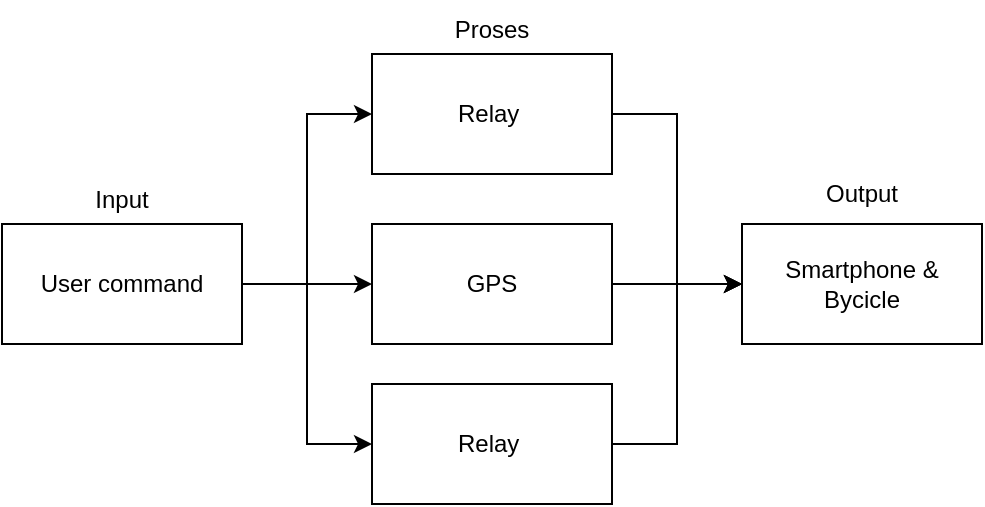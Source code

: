 <mxfile version="24.4.0" type="github">
  <diagram name="Halaman-1" id="xsZlFlR__z4LUEdVzp3k">
    <mxGraphModel dx="733" dy="418" grid="1" gridSize="10" guides="1" tooltips="1" connect="1" arrows="1" fold="1" page="1" pageScale="1" pageWidth="827" pageHeight="1169" math="0" shadow="0">
      <root>
        <mxCell id="0" />
        <mxCell id="1" parent="0" />
        <mxCell id="9JSOq3yYz_er7Mso-Gnf-18" style="edgeStyle=orthogonalEdgeStyle;rounded=0;orthogonalLoop=1;jettySize=auto;html=1;exitX=1;exitY=0.5;exitDx=0;exitDy=0;entryX=0;entryY=0.5;entryDx=0;entryDy=0;" edge="1" parent="1" source="9JSOq3yYz_er7Mso-Gnf-2" target="9JSOq3yYz_er7Mso-Gnf-8">
          <mxGeometry relative="1" as="geometry" />
        </mxCell>
        <mxCell id="9JSOq3yYz_er7Mso-Gnf-19" style="edgeStyle=orthogonalEdgeStyle;rounded=0;orthogonalLoop=1;jettySize=auto;html=1;exitX=1;exitY=0.5;exitDx=0;exitDy=0;entryX=0;entryY=0.5;entryDx=0;entryDy=0;" edge="1" parent="1" source="9JSOq3yYz_er7Mso-Gnf-2" target="9JSOq3yYz_er7Mso-Gnf-9">
          <mxGeometry relative="1" as="geometry" />
        </mxCell>
        <mxCell id="9JSOq3yYz_er7Mso-Gnf-23" style="edgeStyle=orthogonalEdgeStyle;rounded=0;orthogonalLoop=1;jettySize=auto;html=1;exitX=1;exitY=0.5;exitDx=0;exitDy=0;entryX=0;entryY=0.5;entryDx=0;entryDy=0;" edge="1" parent="1" source="9JSOq3yYz_er7Mso-Gnf-2" target="9JSOq3yYz_er7Mso-Gnf-22">
          <mxGeometry relative="1" as="geometry" />
        </mxCell>
        <mxCell id="9JSOq3yYz_er7Mso-Gnf-2" value="User command" style="rounded=0;whiteSpace=wrap;html=1;" vertex="1" parent="1">
          <mxGeometry x="210" y="290" width="120" height="60" as="geometry" />
        </mxCell>
        <mxCell id="9JSOq3yYz_er7Mso-Gnf-3" value="Input" style="text;html=1;align=center;verticalAlign=middle;whiteSpace=wrap;rounded=0;" vertex="1" parent="1">
          <mxGeometry x="240" y="263" width="60" height="30" as="geometry" />
        </mxCell>
        <mxCell id="9JSOq3yYz_er7Mso-Gnf-5" value="Proses" style="text;html=1;align=center;verticalAlign=middle;whiteSpace=wrap;rounded=0;" vertex="1" parent="1">
          <mxGeometry x="425" y="178" width="60" height="30" as="geometry" />
        </mxCell>
        <mxCell id="9JSOq3yYz_er7Mso-Gnf-6" value="Smartphone &amp;amp; Bycicle" style="rounded=0;whiteSpace=wrap;html=1;" vertex="1" parent="1">
          <mxGeometry x="580" y="290" width="120" height="60" as="geometry" />
        </mxCell>
        <mxCell id="9JSOq3yYz_er7Mso-Gnf-7" value="Output" style="text;html=1;align=center;verticalAlign=middle;whiteSpace=wrap;rounded=0;" vertex="1" parent="1">
          <mxGeometry x="610" y="260" width="60" height="30" as="geometry" />
        </mxCell>
        <mxCell id="9JSOq3yYz_er7Mso-Gnf-20" style="edgeStyle=orthogonalEdgeStyle;rounded=0;orthogonalLoop=1;jettySize=auto;html=1;exitX=1;exitY=0.5;exitDx=0;exitDy=0;entryX=0;entryY=0.5;entryDx=0;entryDy=0;" edge="1" parent="1" source="9JSOq3yYz_er7Mso-Gnf-8" target="9JSOq3yYz_er7Mso-Gnf-6">
          <mxGeometry relative="1" as="geometry" />
        </mxCell>
        <mxCell id="9JSOq3yYz_er7Mso-Gnf-8" value="Relay&amp;nbsp;" style="rounded=0;whiteSpace=wrap;html=1;" vertex="1" parent="1">
          <mxGeometry x="395" y="370" width="120" height="60" as="geometry" />
        </mxCell>
        <mxCell id="9JSOq3yYz_er7Mso-Gnf-21" style="edgeStyle=orthogonalEdgeStyle;rounded=0;orthogonalLoop=1;jettySize=auto;html=1;exitX=1;exitY=0.5;exitDx=0;exitDy=0;entryX=0;entryY=0.5;entryDx=0;entryDy=0;" edge="1" parent="1" source="9JSOq3yYz_er7Mso-Gnf-9" target="9JSOq3yYz_er7Mso-Gnf-6">
          <mxGeometry relative="1" as="geometry" />
        </mxCell>
        <mxCell id="9JSOq3yYz_er7Mso-Gnf-9" value="GPS" style="rounded=0;whiteSpace=wrap;html=1;" vertex="1" parent="1">
          <mxGeometry x="395" y="290" width="120" height="60" as="geometry" />
        </mxCell>
        <mxCell id="9JSOq3yYz_er7Mso-Gnf-24" style="edgeStyle=orthogonalEdgeStyle;rounded=0;orthogonalLoop=1;jettySize=auto;html=1;exitX=1;exitY=0.5;exitDx=0;exitDy=0;entryX=0;entryY=0.5;entryDx=0;entryDy=0;" edge="1" parent="1" source="9JSOq3yYz_er7Mso-Gnf-22" target="9JSOq3yYz_er7Mso-Gnf-6">
          <mxGeometry relative="1" as="geometry" />
        </mxCell>
        <mxCell id="9JSOq3yYz_er7Mso-Gnf-22" value="Relay&amp;nbsp;" style="rounded=0;whiteSpace=wrap;html=1;" vertex="1" parent="1">
          <mxGeometry x="395" y="205" width="120" height="60" as="geometry" />
        </mxCell>
      </root>
    </mxGraphModel>
  </diagram>
</mxfile>
